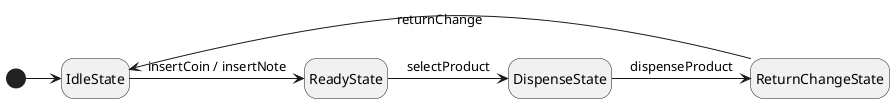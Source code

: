 @startuml
hide empty description
[*] -> IdleState
IdleState -> ReadyState : insertCoin / insertNote
ReadyState -> DispenseState : selectProduct
DispenseState -> ReturnChangeState : dispenseProduct
ReturnChangeState -> IdleState : returnChange
@enduml
